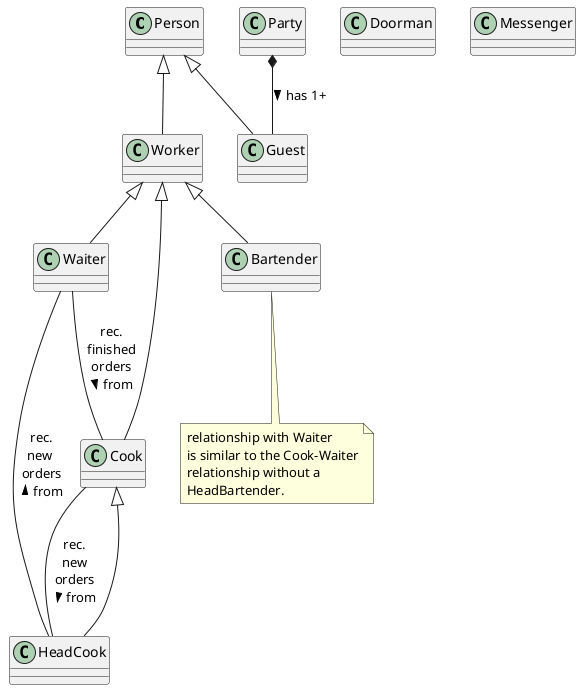 @startuml people 

class Person
class Guest
class Party
class Worker
class Waiter
class Cook
class HeadCook
class Bartender
class Doorman
class Messenger

Person <|-- Guest
Person <|-- Worker
Worker <|-- Waiter 
Worker <|-- Cook
Worker <|-- Bartender
Cook <|-- HeadCook
Party *-- Guest : has 1+ >

HeadCook -- Waiter : rec.\nnew \norders\nfrom >
Waiter -- Cook : rec.\nfinished\norders\nfrom >
Cook -- HeadCook : rec.\nnew\norders\nfrom >

note bottom of Bartender : relationship with Waiter\nis similar to the Cook-Waiter\nrelationship without a\nHeadBartender.

@enduml